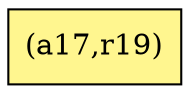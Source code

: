 digraph G {
rankdir=BT;ranksep="2.0";
"(a17,r19)" [shape=record,fillcolor=khaki1,style=filled,label="{(a17,r19)}"];
}